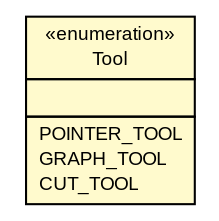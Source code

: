 #!/usr/local/bin/dot
#
# Class diagram 
# Generated by UMLGraph version R5_6 (http://www.umlgraph.org/)
#

digraph G {
	edge [fontname="arial",fontsize=10,labelfontname="arial",labelfontsize=10];
	node [fontname="arial",fontsize=10,shape=plaintext];
	nodesep=0.25;
	ranksep=0.5;
	// pfc.controllers.GraphDisplayController.Tool
	c8831 [label=<<table title="pfc.controllers.GraphDisplayController.Tool" border="0" cellborder="1" cellspacing="0" cellpadding="2" port="p" bgcolor="lemonChiffon" href="./GraphDisplayController.Tool.html">
		<tr><td><table border="0" cellspacing="0" cellpadding="1">
<tr><td align="center" balign="center"> &#171;enumeration&#187; </td></tr>
<tr><td align="center" balign="center"> Tool </td></tr>
		</table></td></tr>
		<tr><td><table border="0" cellspacing="0" cellpadding="1">
<tr><td align="left" balign="left">  </td></tr>
		</table></td></tr>
		<tr><td><table border="0" cellspacing="0" cellpadding="1">
<tr><td align="left" balign="left"> POINTER_TOOL </td></tr>
<tr><td align="left" balign="left"> GRAPH_TOOL </td></tr>
<tr><td align="left" balign="left"> CUT_TOOL </td></tr>
		</table></td></tr>
		</table>>, URL="./GraphDisplayController.Tool.html", fontname="arial", fontcolor="black", fontsize=9.0];
}

